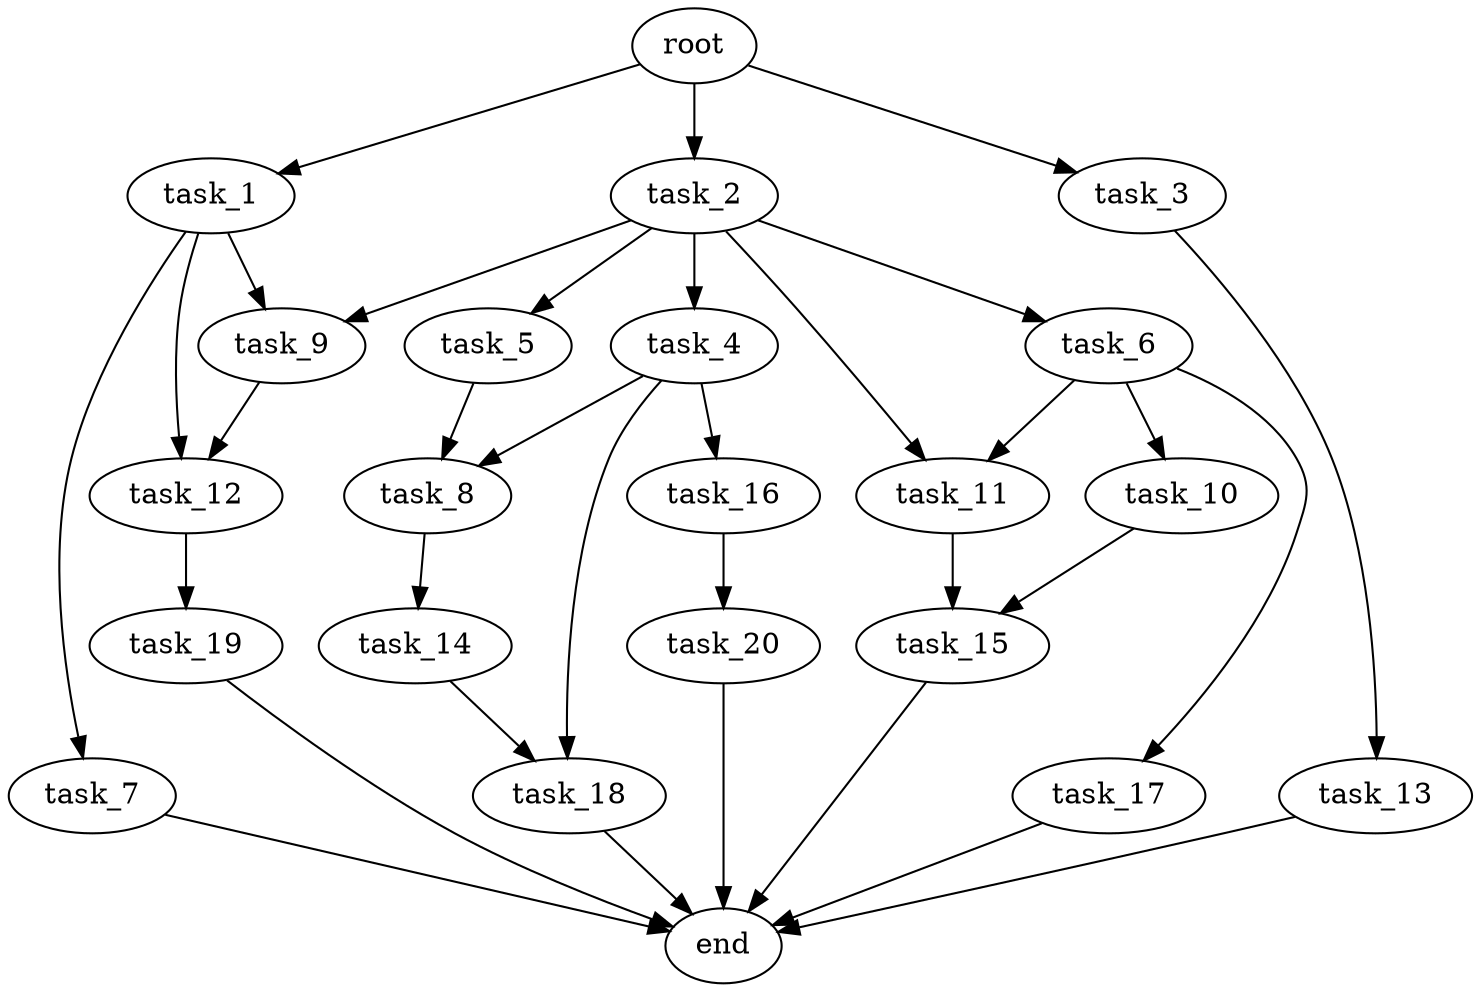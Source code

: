 digraph G {
  root [size="0.000000e+00"];
  task_1 [size="1.799987e+09"];
  task_2 [size="5.476578e+09"];
  task_3 [size="6.728346e+09"];
  task_4 [size="8.317063e+09"];
  task_5 [size="1.206021e+08"];
  task_6 [size="9.778899e+08"];
  task_7 [size="1.039969e+09"];
  task_8 [size="4.459976e+09"];
  task_9 [size="2.194944e+09"];
  task_10 [size="2.833687e+09"];
  task_11 [size="1.931602e+09"];
  task_12 [size="2.379810e+08"];
  task_13 [size="9.203209e+08"];
  task_14 [size="9.385116e+09"];
  task_15 [size="6.566399e+09"];
  task_16 [size="8.354756e+09"];
  task_17 [size="9.504939e+09"];
  task_18 [size="6.381191e+09"];
  task_19 [size="7.081043e+09"];
  task_20 [size="1.200651e+09"];
  end [size="0.000000e+00"];

  root -> task_1 [size="1.000000e-12"];
  root -> task_2 [size="1.000000e-12"];
  root -> task_3 [size="1.000000e-12"];
  task_1 -> task_7 [size="1.039969e+08"];
  task_1 -> task_9 [size="1.097472e+08"];
  task_1 -> task_12 [size="1.189905e+07"];
  task_2 -> task_4 [size="8.317063e+08"];
  task_2 -> task_5 [size="1.206021e+07"];
  task_2 -> task_6 [size="9.778899e+07"];
  task_2 -> task_9 [size="1.097472e+08"];
  task_2 -> task_11 [size="9.658011e+07"];
  task_3 -> task_13 [size="9.203209e+07"];
  task_4 -> task_8 [size="2.229988e+08"];
  task_4 -> task_16 [size="8.354756e+08"];
  task_4 -> task_18 [size="3.190595e+08"];
  task_5 -> task_8 [size="2.229988e+08"];
  task_6 -> task_10 [size="2.833687e+08"];
  task_6 -> task_11 [size="9.658011e+07"];
  task_6 -> task_17 [size="9.504939e+08"];
  task_7 -> end [size="1.000000e-12"];
  task_8 -> task_14 [size="9.385116e+08"];
  task_9 -> task_12 [size="1.189905e+07"];
  task_10 -> task_15 [size="3.283199e+08"];
  task_11 -> task_15 [size="3.283199e+08"];
  task_12 -> task_19 [size="7.081043e+08"];
  task_13 -> end [size="1.000000e-12"];
  task_14 -> task_18 [size="3.190595e+08"];
  task_15 -> end [size="1.000000e-12"];
  task_16 -> task_20 [size="1.200651e+08"];
  task_17 -> end [size="1.000000e-12"];
  task_18 -> end [size="1.000000e-12"];
  task_19 -> end [size="1.000000e-12"];
  task_20 -> end [size="1.000000e-12"];
}
